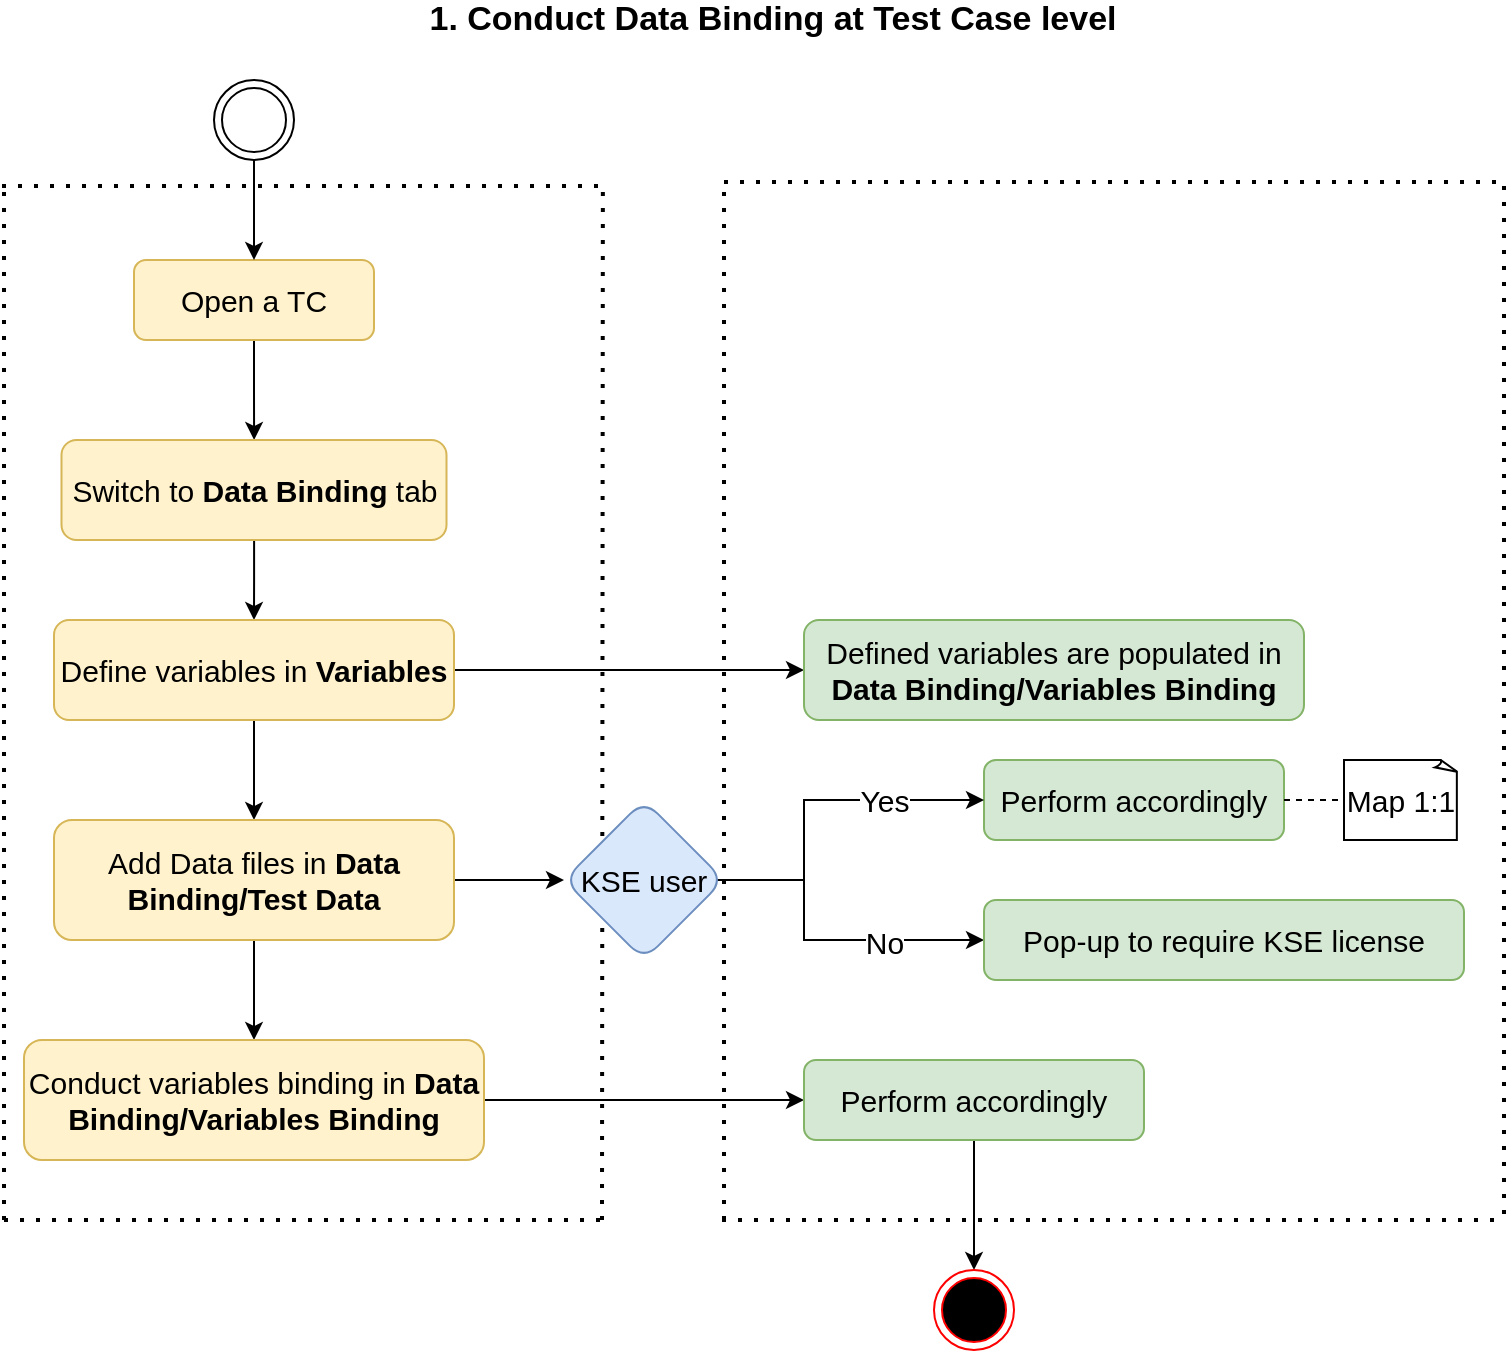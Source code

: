 <mxfile version="16.3.0" type="github" pages="2">
  <diagram id="C5RBs43oDa-KdzZeNtuy" name="conduct-data-binding-at-tc">
    <mxGraphModel dx="1318" dy="1793" grid="1" gridSize="10" guides="1" tooltips="1" connect="1" arrows="1" fold="1" page="1" pageScale="1" pageWidth="827" pageHeight="1169" math="0" shadow="0">
      <root>
        <mxCell id="WIyWlLk6GJQsqaUBKTNV-0" />
        <mxCell id="WIyWlLk6GJQsqaUBKTNV-1" parent="WIyWlLk6GJQsqaUBKTNV-0" />
        <mxCell id="QfkTnqK_QHVf0wzMm1VI-3" value="" style="edgeStyle=orthogonalEdgeStyle;rounded=0;orthogonalLoop=1;jettySize=auto;html=1;fontSize=15;" edge="1" parent="WIyWlLk6GJQsqaUBKTNV-1" source="WIyWlLk6GJQsqaUBKTNV-3" target="WIyWlLk6GJQsqaUBKTNV-7">
          <mxGeometry relative="1" as="geometry" />
        </mxCell>
        <mxCell id="WIyWlLk6GJQsqaUBKTNV-3" value="Open a TC" style="rounded=1;whiteSpace=wrap;html=1;fontSize=15;glass=0;strokeWidth=1;shadow=0;fillColor=#fff2cc;strokeColor=#d6b656;" parent="WIyWlLk6GJQsqaUBKTNV-1" vertex="1">
          <mxGeometry x="165" y="80" width="120" height="40" as="geometry" />
        </mxCell>
        <mxCell id="QfkTnqK_QHVf0wzMm1VI-4" value="" style="edgeStyle=orthogonalEdgeStyle;rounded=0;orthogonalLoop=1;jettySize=auto;html=1;fontSize=15;" edge="1" parent="WIyWlLk6GJQsqaUBKTNV-1" source="WIyWlLk6GJQsqaUBKTNV-7" target="WIyWlLk6GJQsqaUBKTNV-12">
          <mxGeometry relative="1" as="geometry" />
        </mxCell>
        <mxCell id="WIyWlLk6GJQsqaUBKTNV-7" value="Switch to&lt;b style=&quot;font-size: 15px&quot;&gt;&amp;nbsp;Data Binding&lt;/b&gt; tab" style="rounded=1;whiteSpace=wrap;html=1;fontSize=15;glass=0;strokeWidth=1;shadow=0;fillColor=#fff2cc;strokeColor=#d6b656;" parent="WIyWlLk6GJQsqaUBKTNV-1" vertex="1">
          <mxGeometry x="128.75" y="170" width="192.5" height="50" as="geometry" />
        </mxCell>
        <mxCell id="QfkTnqK_QHVf0wzMm1VI-6" value="" style="edgeStyle=orthogonalEdgeStyle;rounded=0;orthogonalLoop=1;jettySize=auto;html=1;fontSize=15;" edge="1" parent="WIyWlLk6GJQsqaUBKTNV-1" source="WIyWlLk6GJQsqaUBKTNV-12" target="QfkTnqK_QHVf0wzMm1VI-5">
          <mxGeometry relative="1" as="geometry" />
        </mxCell>
        <mxCell id="QfkTnqK_QHVf0wzMm1VI-10" value="" style="edgeStyle=orthogonalEdgeStyle;rounded=0;orthogonalLoop=1;jettySize=auto;html=1;fontSize=15;" edge="1" parent="WIyWlLk6GJQsqaUBKTNV-1" source="WIyWlLk6GJQsqaUBKTNV-12" target="QfkTnqK_QHVf0wzMm1VI-9">
          <mxGeometry relative="1" as="geometry" />
        </mxCell>
        <mxCell id="WIyWlLk6GJQsqaUBKTNV-12" value="Define variables in &lt;b style=&quot;font-size: 15px&quot;&gt;Variables&lt;/b&gt;" style="rounded=1;whiteSpace=wrap;html=1;fontSize=15;glass=0;strokeWidth=1;shadow=0;fillColor=#fff2cc;strokeColor=#d6b656;" parent="WIyWlLk6GJQsqaUBKTNV-1" vertex="1">
          <mxGeometry x="125" y="260" width="200" height="50" as="geometry" />
        </mxCell>
        <mxCell id="QfkTnqK_QHVf0wzMm1VI-2" value="" style="edgeStyle=orthogonalEdgeStyle;rounded=0;orthogonalLoop=1;jettySize=auto;html=1;fontSize=15;" edge="1" parent="WIyWlLk6GJQsqaUBKTNV-1" source="QfkTnqK_QHVf0wzMm1VI-1" target="WIyWlLk6GJQsqaUBKTNV-3">
          <mxGeometry relative="1" as="geometry" />
        </mxCell>
        <mxCell id="QfkTnqK_QHVf0wzMm1VI-1" value="" style="ellipse;shape=doubleEllipse;html=1;dashed=0;whitespace=wrap;aspect=fixed;fontSize=15;" vertex="1" parent="WIyWlLk6GJQsqaUBKTNV-1">
          <mxGeometry x="205" y="-10" width="40" height="40" as="geometry" />
        </mxCell>
        <mxCell id="QfkTnqK_QHVf0wzMm1VI-8" value="" style="edgeStyle=orthogonalEdgeStyle;rounded=0;orthogonalLoop=1;jettySize=auto;html=1;fontSize=15;" edge="1" parent="WIyWlLk6GJQsqaUBKTNV-1" source="QfkTnqK_QHVf0wzMm1VI-5" target="QfkTnqK_QHVf0wzMm1VI-7">
          <mxGeometry relative="1" as="geometry" />
        </mxCell>
        <mxCell id="QfkTnqK_QHVf0wzMm1VI-14" value="" style="edgeStyle=orthogonalEdgeStyle;rounded=0;orthogonalLoop=1;jettySize=auto;html=1;fontSize=15;entryX=0;entryY=0.5;entryDx=0;entryDy=0;" edge="1" parent="WIyWlLk6GJQsqaUBKTNV-1" source="QfkTnqK_QHVf0wzMm1VI-5" target="QfkTnqK_QHVf0wzMm1VI-37">
          <mxGeometry relative="1" as="geometry">
            <mxPoint x="360" y="390.0" as="targetPoint" />
          </mxGeometry>
        </mxCell>
        <mxCell id="QfkTnqK_QHVf0wzMm1VI-5" value="Add Data files in &lt;b style=&quot;font-size: 15px;&quot;&gt;Data Binding/Test Data&lt;/b&gt;" style="whiteSpace=wrap;html=1;rounded=1;glass=0;strokeWidth=1;shadow=0;fontSize=15;fillColor=#fff2cc;strokeColor=#d6b656;" vertex="1" parent="WIyWlLk6GJQsqaUBKTNV-1">
          <mxGeometry x="125" y="360" width="200" height="60" as="geometry" />
        </mxCell>
        <mxCell id="QfkTnqK_QHVf0wzMm1VI-22" value="" style="edgeStyle=orthogonalEdgeStyle;rounded=0;orthogonalLoop=1;jettySize=auto;html=1;fontSize=15;" edge="1" parent="WIyWlLk6GJQsqaUBKTNV-1" source="QfkTnqK_QHVf0wzMm1VI-7" target="QfkTnqK_QHVf0wzMm1VI-21">
          <mxGeometry relative="1" as="geometry" />
        </mxCell>
        <mxCell id="QfkTnqK_QHVf0wzMm1VI-7" value="Conduct variables binding in &lt;b style=&quot;font-size: 15px;&quot;&gt;Data Binding/Variables Binding&lt;/b&gt;" style="whiteSpace=wrap;html=1;rounded=1;glass=0;strokeWidth=1;shadow=0;fontSize=15;fillColor=#fff2cc;strokeColor=#d6b656;" vertex="1" parent="WIyWlLk6GJQsqaUBKTNV-1">
          <mxGeometry x="110" y="470" width="230" height="60" as="geometry" />
        </mxCell>
        <mxCell id="QfkTnqK_QHVf0wzMm1VI-9" value="Defined variables are populated in &lt;b style=&quot;font-size: 15px;&quot;&gt;Data Binding/Variables Binding&lt;/b&gt;" style="rounded=1;whiteSpace=wrap;html=1;fontSize=15;glass=0;strokeWidth=1;shadow=0;fillColor=#d5e8d4;strokeColor=#82b366;" vertex="1" parent="WIyWlLk6GJQsqaUBKTNV-1">
          <mxGeometry x="500" y="260" width="250" height="50" as="geometry" />
        </mxCell>
        <mxCell id="QfkTnqK_QHVf0wzMm1VI-19" style="edgeStyle=orthogonalEdgeStyle;rounded=0;orthogonalLoop=1;jettySize=auto;html=1;entryX=0;entryY=0.5;entryDx=0;entryDy=0;fontSize=15;" edge="1" parent="WIyWlLk6GJQsqaUBKTNV-1" target="QfkTnqK_QHVf0wzMm1VI-18">
          <mxGeometry relative="1" as="geometry">
            <mxPoint x="440.0" y="390" as="sourcePoint" />
            <Array as="points">
              <mxPoint x="500" y="390" />
              <mxPoint x="500" y="420" />
            </Array>
          </mxGeometry>
        </mxCell>
        <mxCell id="QfkTnqK_QHVf0wzMm1VI-20" value="No" style="edgeLabel;html=1;align=center;verticalAlign=middle;resizable=0;points=[];fontSize=15;" vertex="1" connectable="0" parent="QfkTnqK_QHVf0wzMm1VI-19">
          <mxGeometry x="-0.003" y="1" relative="1" as="geometry">
            <mxPoint x="39" y="1" as="offset" />
          </mxGeometry>
        </mxCell>
        <mxCell id="QfkTnqK_QHVf0wzMm1VI-15" value="Perform accordingly" style="whiteSpace=wrap;html=1;rounded=1;glass=0;strokeWidth=1;shadow=0;fontSize=15;fillColor=#d5e8d4;strokeColor=#82b366;" vertex="1" parent="WIyWlLk6GJQsqaUBKTNV-1">
          <mxGeometry x="590" y="330" width="150" height="40" as="geometry" />
        </mxCell>
        <mxCell id="QfkTnqK_QHVf0wzMm1VI-18" value="Pop-up to require KSE license" style="whiteSpace=wrap;html=1;rounded=1;glass=0;strokeWidth=1;shadow=0;fontSize=15;fillColor=#d5e8d4;strokeColor=#82b366;" vertex="1" parent="WIyWlLk6GJQsqaUBKTNV-1">
          <mxGeometry x="590" y="400" width="240" height="40" as="geometry" />
        </mxCell>
        <mxCell id="QfkTnqK_QHVf0wzMm1VI-25" value="" style="edgeStyle=orthogonalEdgeStyle;rounded=0;orthogonalLoop=1;jettySize=auto;html=1;fontSize=15;" edge="1" parent="WIyWlLk6GJQsqaUBKTNV-1" source="QfkTnqK_QHVf0wzMm1VI-21" target="QfkTnqK_QHVf0wzMm1VI-24">
          <mxGeometry relative="1" as="geometry" />
        </mxCell>
        <mxCell id="QfkTnqK_QHVf0wzMm1VI-21" value="Perform accordingly" style="whiteSpace=wrap;html=1;rounded=1;glass=0;strokeWidth=1;shadow=0;fontSize=15;fillColor=#d5e8d4;strokeColor=#82b366;" vertex="1" parent="WIyWlLk6GJQsqaUBKTNV-1">
          <mxGeometry x="500" y="480" width="170" height="40" as="geometry" />
        </mxCell>
        <mxCell id="QfkTnqK_QHVf0wzMm1VI-24" value="" style="ellipse;html=1;shape=endState;fillColor=#000000;strokeColor=#ff0000;fontSize=15;" vertex="1" parent="WIyWlLk6GJQsqaUBKTNV-1">
          <mxGeometry x="565" y="585" width="40" height="40" as="geometry" />
        </mxCell>
        <mxCell id="QfkTnqK_QHVf0wzMm1VI-28" value="Map 1:1" style="whiteSpace=wrap;html=1;shape=mxgraph.basic.document;fontSize=15;" vertex="1" parent="WIyWlLk6GJQsqaUBKTNV-1">
          <mxGeometry x="770" y="330" width="57" height="40" as="geometry" />
        </mxCell>
        <mxCell id="QfkTnqK_QHVf0wzMm1VI-32" value="&lt;font style=&quot;font-size: 17px&quot;&gt;1. Conduct Data Binding at Test Case level&lt;/font&gt;" style="text;html=1;align=center;verticalAlign=middle;resizable=0;points=[];autosize=1;strokeColor=none;fillColor=none;fontStyle=1;fontSize=15;" vertex="1" parent="WIyWlLk6GJQsqaUBKTNV-1">
          <mxGeometry x="303.75" y="-50" width="360" height="20" as="geometry" />
        </mxCell>
        <mxCell id="QfkTnqK_QHVf0wzMm1VI-33" value="" style="endArrow=none;dashed=1;html=1;dashPattern=1 3;strokeWidth=2;rounded=0;fontSize=15;" edge="1" parent="WIyWlLk6GJQsqaUBKTNV-1">
          <mxGeometry width="50" height="50" relative="1" as="geometry">
            <mxPoint x="100" y="560" as="sourcePoint" />
            <mxPoint x="400" y="560" as="targetPoint" />
          </mxGeometry>
        </mxCell>
        <mxCell id="QfkTnqK_QHVf0wzMm1VI-34" value="" style="endArrow=none;dashed=1;html=1;dashPattern=1 3;strokeWidth=2;rounded=0;fontSize=15;" edge="1" parent="WIyWlLk6GJQsqaUBKTNV-1">
          <mxGeometry width="50" height="50" relative="1" as="geometry">
            <mxPoint x="100" y="560" as="sourcePoint" />
            <mxPoint x="100" y="40" as="targetPoint" />
          </mxGeometry>
        </mxCell>
        <mxCell id="QfkTnqK_QHVf0wzMm1VI-35" value="" style="endArrow=none;dashed=1;html=1;dashPattern=1 3;strokeWidth=2;rounded=0;fontSize=15;" edge="1" parent="WIyWlLk6GJQsqaUBKTNV-1">
          <mxGeometry width="50" height="50" relative="1" as="geometry">
            <mxPoint x="399" y="560" as="sourcePoint" />
            <mxPoint x="399.44" y="40" as="targetPoint" />
          </mxGeometry>
        </mxCell>
        <mxCell id="QfkTnqK_QHVf0wzMm1VI-36" value="" style="endArrow=none;dashed=1;html=1;dashPattern=1 3;strokeWidth=2;rounded=0;fontSize=15;" edge="1" parent="WIyWlLk6GJQsqaUBKTNV-1">
          <mxGeometry width="50" height="50" relative="1" as="geometry">
            <mxPoint x="99" y="43" as="sourcePoint" />
            <mxPoint x="400" y="43" as="targetPoint" />
          </mxGeometry>
        </mxCell>
        <mxCell id="QfkTnqK_QHVf0wzMm1VI-38" style="edgeStyle=orthogonalEdgeStyle;rounded=0;orthogonalLoop=1;jettySize=auto;html=1;entryX=0;entryY=0.5;entryDx=0;entryDy=0;fontSize=15;" edge="1" parent="WIyWlLk6GJQsqaUBKTNV-1" source="QfkTnqK_QHVf0wzMm1VI-37" target="QfkTnqK_QHVf0wzMm1VI-15">
          <mxGeometry relative="1" as="geometry">
            <Array as="points">
              <mxPoint x="500" y="390" />
              <mxPoint x="500" y="350" />
            </Array>
          </mxGeometry>
        </mxCell>
        <mxCell id="QfkTnqK_QHVf0wzMm1VI-39" value="Yes" style="edgeLabel;html=1;align=center;verticalAlign=middle;resizable=0;points=[];fontSize=15;" vertex="1" connectable="0" parent="QfkTnqK_QHVf0wzMm1VI-38">
          <mxGeometry x="0.489" relative="1" as="geometry">
            <mxPoint x="-7" as="offset" />
          </mxGeometry>
        </mxCell>
        <mxCell id="QfkTnqK_QHVf0wzMm1VI-37" value="KSE user" style="rhombus;whiteSpace=wrap;html=1;rounded=1;glass=0;strokeWidth=1;shadow=0;fontSize=15;fillColor=#dae8fc;strokeColor=#6c8ebf;" vertex="1" parent="WIyWlLk6GJQsqaUBKTNV-1">
          <mxGeometry x="380" y="350" width="80" height="80" as="geometry" />
        </mxCell>
        <mxCell id="QfkTnqK_QHVf0wzMm1VI-40" value="" style="endArrow=none;dashed=1;html=1;dashPattern=1 3;strokeWidth=2;rounded=0;fontSize=15;" edge="1" parent="WIyWlLk6GJQsqaUBKTNV-1">
          <mxGeometry width="50" height="50" relative="1" as="geometry">
            <mxPoint x="460" y="560" as="sourcePoint" />
            <mxPoint x="460" y="40" as="targetPoint" />
          </mxGeometry>
        </mxCell>
        <mxCell id="QfkTnqK_QHVf0wzMm1VI-41" value="" style="endArrow=none;dashed=1;html=1;dashPattern=1 3;strokeWidth=2;rounded=0;fontSize=15;" edge="1" parent="WIyWlLk6GJQsqaUBKTNV-1">
          <mxGeometry width="50" height="50" relative="1" as="geometry">
            <mxPoint x="460" y="41" as="sourcePoint" />
            <mxPoint x="850" y="41" as="targetPoint" />
          </mxGeometry>
        </mxCell>
        <mxCell id="QfkTnqK_QHVf0wzMm1VI-42" value="" style="endArrow=none;dashed=1;html=1;dashPattern=1 3;strokeWidth=2;rounded=0;fontSize=15;" edge="1" parent="WIyWlLk6GJQsqaUBKTNV-1">
          <mxGeometry width="50" height="50" relative="1" as="geometry">
            <mxPoint x="850" y="557" as="sourcePoint" />
            <mxPoint x="850" y="37" as="targetPoint" />
          </mxGeometry>
        </mxCell>
        <mxCell id="QfkTnqK_QHVf0wzMm1VI-43" value="" style="endArrow=none;dashed=1;html=1;dashPattern=1 3;strokeWidth=2;rounded=0;fontSize=15;" edge="1" parent="WIyWlLk6GJQsqaUBKTNV-1">
          <mxGeometry width="50" height="50" relative="1" as="geometry">
            <mxPoint x="459" y="560" as="sourcePoint" />
            <mxPoint x="850" y="560" as="targetPoint" />
          </mxGeometry>
        </mxCell>
        <mxCell id="QfkTnqK_QHVf0wzMm1VI-46" value="" style="endArrow=none;dashed=1;html=1;rounded=0;fontSize=15;exitX=1;exitY=0.5;exitDx=0;exitDy=0;entryX=0;entryY=0.5;entryDx=0;entryDy=0;entryPerimeter=0;" edge="1" parent="WIyWlLk6GJQsqaUBKTNV-1" source="QfkTnqK_QHVf0wzMm1VI-15" target="QfkTnqK_QHVf0wzMm1VI-28">
          <mxGeometry width="50" height="50" relative="1" as="geometry">
            <mxPoint x="420" y="300" as="sourcePoint" />
            <mxPoint x="470" y="250" as="targetPoint" />
          </mxGeometry>
        </mxCell>
      </root>
    </mxGraphModel>
  </diagram>
  <diagram id="1cekGYw0_-Q41T10hkjc" name="backward-compatible">
    <mxGraphModel dx="873" dy="1915" grid="1" gridSize="10" guides="1" tooltips="1" connect="1" arrows="1" fold="1" page="1" pageScale="1" pageWidth="850" pageHeight="1100" math="0" shadow="0">
      <root>
        <mxCell id="G7K1ntuhQkjRjKOpwgsV-0" />
        <mxCell id="G7K1ntuhQkjRjKOpwgsV-1" parent="G7K1ntuhQkjRjKOpwgsV-0" />
        <mxCell id="ChAdXzxrMKeNjNrX0plX-0" value="&lt;font style=&quot;font-size: 15px&quot;&gt;2. Backward Compatible&lt;/font&gt;" style="text;html=1;align=center;verticalAlign=middle;resizable=0;points=[];autosize=1;strokeColor=none;fillColor=none;fontStyle=1;fontSize=15;" vertex="1" parent="G7K1ntuhQkjRjKOpwgsV-1">
          <mxGeometry x="1630" y="-20" width="190" height="20" as="geometry" />
        </mxCell>
        <mxCell id="ChAdXzxrMKeNjNrX0plX-1" value="" style="edgeStyle=orthogonalEdgeStyle;rounded=0;orthogonalLoop=1;jettySize=auto;html=1;fontSize=15;" edge="1" parent="G7K1ntuhQkjRjKOpwgsV-1" source="ChAdXzxrMKeNjNrX0plX-2" target="ChAdXzxrMKeNjNrX0plX-4">
          <mxGeometry relative="1" as="geometry" />
        </mxCell>
        <mxCell id="ChAdXzxrMKeNjNrX0plX-2" value="Open a TC" style="rounded=1;whiteSpace=wrap;html=1;fontSize=15;glass=0;strokeWidth=1;shadow=0;fillColor=#fff2cc;strokeColor=#d6b656;" vertex="1" parent="G7K1ntuhQkjRjKOpwgsV-1">
          <mxGeometry x="1060" y="40" width="120" height="40" as="geometry" />
        </mxCell>
        <mxCell id="ChAdXzxrMKeNjNrX0plX-3" value="" style="edgeStyle=orthogonalEdgeStyle;rounded=0;orthogonalLoop=1;jettySize=auto;html=1;fontSize=15;" edge="1" parent="G7K1ntuhQkjRjKOpwgsV-1">
          <mxGeometry relative="1" as="geometry">
            <mxPoint x="1200" y="176" as="sourcePoint" />
            <mxPoint x="1530" y="136" as="targetPoint" />
            <Array as="points">
              <mxPoint x="1200" y="96" />
              <mxPoint x="1500" y="96" />
              <mxPoint x="1500" y="136" />
            </Array>
          </mxGeometry>
        </mxCell>
        <mxCell id="ChAdXzxrMKeNjNrX0plX-4" value="Add TC to TS" style="rounded=1;whiteSpace=wrap;html=1;fontSize=15;glass=0;strokeWidth=1;shadow=0;fillColor=#fff2cc;strokeColor=#d6b656;" vertex="1" parent="G7K1ntuhQkjRjKOpwgsV-1">
          <mxGeometry x="1060" y="194" width="120" height="40" as="geometry" />
        </mxCell>
        <mxCell id="ChAdXzxrMKeNjNrX0plX-5" value="2.1. New project:&lt;br&gt;a. TC has data binding, TS not&amp;nbsp;" style="edgeLabel;html=1;align=left;verticalAlign=middle;resizable=0;points=[];fontSize=15;" vertex="1" connectable="0" parent="G7K1ntuhQkjRjKOpwgsV-1">
          <mxGeometry x="1241.004" y="96" as="geometry" />
        </mxCell>
        <mxCell id="g6Rv6Hhnv-sXQ9xXqwC8-19" value="" style="edgeStyle=orthogonalEdgeStyle;rounded=0;orthogonalLoop=1;jettySize=auto;html=1;fontSize=16;" edge="1" parent="G7K1ntuhQkjRjKOpwgsV-1" source="ChAdXzxrMKeNjNrX0plX-7" target="g6Rv6Hhnv-sXQ9xXqwC8-18">
          <mxGeometry relative="1" as="geometry" />
        </mxCell>
        <mxCell id="ChAdXzxrMKeNjNrX0plX-7" value="Default state: &lt;br&gt;Use data binding at TS" style="rounded=1;whiteSpace=wrap;html=1;fontSize=15;glass=0;strokeWidth=1;shadow=0;fillColor=#d5e8d4;strokeColor=#82b366;" vertex="1" parent="G7K1ntuhQkjRjKOpwgsV-1">
          <mxGeometry x="1701" y="230" width="190" height="50" as="geometry" />
        </mxCell>
        <mxCell id="ChAdXzxrMKeNjNrX0plX-8" value="2.2. Existing project:&lt;br&gt;a. TC has no data binding, TS has&amp;nbsp;" style="edgeLabel;html=1;align=left;verticalAlign=middle;resizable=0;points=[];fontSize=15;" vertex="1" connectable="0" parent="G7K1ntuhQkjRjKOpwgsV-1">
          <mxGeometry x="1241.004" y="250" as="geometry" />
        </mxCell>
        <mxCell id="ChAdXzxrMKeNjNrX0plX-9" style="edgeStyle=orthogonalEdgeStyle;rounded=0;orthogonalLoop=1;jettySize=auto;html=1;entryX=0;entryY=0.5;entryDx=0;entryDy=0;fontSize=15;" edge="1" parent="G7K1ntuhQkjRjKOpwgsV-1">
          <mxGeometry relative="1" as="geometry">
            <mxPoint x="1550.0" y="144" as="sourcePoint" />
            <mxPoint x="1700" y="174" as="targetPoint" />
            <Array as="points">
              <mxPoint x="1550" y="140" />
              <mxPoint x="1610" y="140" />
              <mxPoint x="1610" y="174" />
            </Array>
          </mxGeometry>
        </mxCell>
        <mxCell id="ChAdXzxrMKeNjNrX0plX-10" value="No" style="edgeLabel;html=1;align=center;verticalAlign=middle;resizable=0;points=[];fontSize=15;" vertex="1" connectable="0" parent="ChAdXzxrMKeNjNrX0plX-9">
          <mxGeometry x="-0.003" y="1" relative="1" as="geometry">
            <mxPoint x="43" y="4" as="offset" />
          </mxGeometry>
        </mxCell>
        <mxCell id="ChAdXzxrMKeNjNrX0plX-11" style="edgeStyle=orthogonalEdgeStyle;rounded=0;orthogonalLoop=1;jettySize=auto;html=1;entryX=0;entryY=0.5;entryDx=0;entryDy=0;fontSize=15;" edge="1" parent="G7K1ntuhQkjRjKOpwgsV-1" source="ChAdXzxrMKeNjNrX0plX-20">
          <mxGeometry relative="1" as="geometry">
            <mxPoint x="1550" y="76.0" as="sourcePoint" />
            <mxPoint x="1700" y="91" as="targetPoint" />
            <Array as="points">
              <mxPoint x="1610" y="140" />
              <mxPoint x="1610" y="91" />
            </Array>
          </mxGeometry>
        </mxCell>
        <mxCell id="ChAdXzxrMKeNjNrX0plX-12" value="Yes" style="edgeLabel;html=1;align=center;verticalAlign=middle;resizable=0;points=[];fontSize=15;" vertex="1" connectable="0" parent="ChAdXzxrMKeNjNrX0plX-11">
          <mxGeometry x="0.489" relative="1" as="geometry">
            <mxPoint x="-5" y="-1" as="offset" />
          </mxGeometry>
        </mxCell>
        <mxCell id="g6Rv6Hhnv-sXQ9xXqwC8-11" value="" style="edgeStyle=orthogonalEdgeStyle;rounded=0;orthogonalLoop=1;jettySize=auto;html=1;fontSize=16;" edge="1" parent="G7K1ntuhQkjRjKOpwgsV-1">
          <mxGeometry relative="1" as="geometry">
            <mxPoint x="1890" y="91" as="sourcePoint" />
            <mxPoint x="1943" y="91" as="targetPoint" />
          </mxGeometry>
        </mxCell>
        <mxCell id="ChAdXzxrMKeNjNrX0plX-13" value="Default state: &lt;br&gt;Use data binding at TC" style="rounded=1;whiteSpace=wrap;html=1;fontSize=15;glass=0;strokeWidth=1;shadow=0;fillColor=#d5e8d4;strokeColor=#82b366;" vertex="1" parent="G7K1ntuhQkjRjKOpwgsV-1">
          <mxGeometry x="1700" y="68.5" width="190" height="50" as="geometry" />
        </mxCell>
        <mxCell id="ChAdXzxrMKeNjNrX0plX-14" value="" style="edgeStyle=orthogonalEdgeStyle;rounded=0;orthogonalLoop=1;jettySize=auto;html=1;fontSize=15;" edge="1" parent="G7K1ntuhQkjRjKOpwgsV-1" source="ChAdXzxrMKeNjNrX0plX-15" target="ChAdXzxrMKeNjNrX0plX-16">
          <mxGeometry relative="1" as="geometry" />
        </mxCell>
        <mxCell id="ChAdXzxrMKeNjNrX0plX-15" value="Default state: &lt;br&gt;Use data binding at TC" style="rounded=1;whiteSpace=wrap;html=1;fontSize=15;glass=0;strokeWidth=1;shadow=0;fillColor=#d5e8d4;strokeColor=#82b366;" vertex="1" parent="G7K1ntuhQkjRjKOpwgsV-1">
          <mxGeometry x="1700" y="144" width="190" height="50" as="geometry" />
        </mxCell>
        <mxCell id="ChAdXzxrMKeNjNrX0plX-16" value="Pop-up to require KSE license" style="rounded=1;whiteSpace=wrap;html=1;fontSize=15;glass=0;strokeWidth=1;shadow=0;fillColor=#d5e8d4;strokeColor=#82b366;" vertex="1" parent="G7K1ntuhQkjRjKOpwgsV-1">
          <mxGeometry x="1943" y="144" width="217" height="50" as="geometry" />
        </mxCell>
        <mxCell id="ChAdXzxrMKeNjNrX0plX-17" value="Shadow edit area at TS" style="whiteSpace=wrap;html=1;shape=mxgraph.basic.document;fontSize=15;" vertex="1" parent="G7K1ntuhQkjRjKOpwgsV-1">
          <mxGeometry x="2190" y="134" width="170" height="40" as="geometry" />
        </mxCell>
        <mxCell id="ChAdXzxrMKeNjNrX0plX-18" value="" style="endArrow=none;dashed=1;html=1;rounded=0;fontSize=15;exitX=1;exitY=0.5;exitDx=0;exitDy=0;entryX=0;entryY=0.5;entryDx=0;entryDy=0;entryPerimeter=0;" edge="1" parent="G7K1ntuhQkjRjKOpwgsV-1" source="ChAdXzxrMKeNjNrX0plX-16" target="ChAdXzxrMKeNjNrX0plX-17">
          <mxGeometry width="50" height="50" relative="1" as="geometry">
            <mxPoint x="2170" y="171" as="sourcePoint" />
            <mxPoint x="1900" y="71" as="targetPoint" />
          </mxGeometry>
        </mxCell>
        <mxCell id="ChAdXzxrMKeNjNrX0plX-19" value="" style="endArrow=classic;html=1;rounded=0;fontSize=15;" edge="1" parent="G7K1ntuhQkjRjKOpwgsV-1">
          <mxGeometry width="50" height="50" relative="1" as="geometry">
            <mxPoint x="1200" y="176" as="sourcePoint" />
            <mxPoint x="1570" y="136" as="targetPoint" />
            <Array as="points">
              <mxPoint x="1500" y="176" />
              <mxPoint x="1500" y="136" />
              <mxPoint x="1560" y="136" />
            </Array>
          </mxGeometry>
        </mxCell>
        <mxCell id="ChAdXzxrMKeNjNrX0plX-20" value="KSE" style="rhombus;whiteSpace=wrap;html=1;fontSize=15;fillColor=#dae8fc;strokeColor=#6c8ebf;rounded=1;glass=0;strokeWidth=1;shadow=0;" vertex="1" parent="G7K1ntuhQkjRjKOpwgsV-1">
          <mxGeometry x="1510" y="96" width="80" height="80" as="geometry" />
        </mxCell>
        <mxCell id="ChAdXzxrMKeNjNrX0plX-21" value="2.1. New project:&lt;br&gt;b. TC &amp;amp; TS has no data binding&amp;nbsp;" style="edgeLabel;html=1;align=left;verticalAlign=middle;resizable=0;points=[];fontSize=15;" vertex="1" connectable="0" parent="G7K1ntuhQkjRjKOpwgsV-1">
          <mxGeometry x="1241.004" y="176" as="geometry" />
        </mxCell>
        <mxCell id="g6Rv6Hhnv-sXQ9xXqwC8-15" style="edgeStyle=orthogonalEdgeStyle;rounded=0;orthogonalLoop=1;jettySize=auto;html=1;entryX=0;entryY=0.5;entryDx=0;entryDy=0;fontSize=16;" edge="1" parent="G7K1ntuhQkjRjKOpwgsV-1">
          <mxGeometry relative="1" as="geometry">
            <mxPoint x="1890" y="337.5" as="sourcePoint" />
            <mxPoint x="1943" y="337.5" as="targetPoint" />
          </mxGeometry>
        </mxCell>
        <mxCell id="g6Rv6Hhnv-sXQ9xXqwC8-8" value="&lt;span style=&quot;font-size: 15px&quot;&gt;Default state:&lt;/span&gt;&lt;br style=&quot;font-size: 15px&quot;&gt;&lt;span style=&quot;font-size: 15px&quot;&gt;Use data binding at TS&lt;/span&gt;" style="rounded=1;whiteSpace=wrap;html=1;fontSize=16;fillColor=#d5e8d4;strokeColor=#82b366;" vertex="1" parent="G7K1ntuhQkjRjKOpwgsV-1">
          <mxGeometry x="1701" y="314" width="190" height="50" as="geometry" />
        </mxCell>
        <mxCell id="g6Rv6Hhnv-sXQ9xXqwC8-10" value="Perform accordingly" style="whiteSpace=wrap;html=1;fontSize=15;fillColor=#d5e8d4;strokeColor=#82b366;rounded=1;glass=0;strokeWidth=1;shadow=0;" vertex="1" parent="G7K1ntuhQkjRjKOpwgsV-1">
          <mxGeometry x="1943" y="73.5" width="155" height="45" as="geometry" />
        </mxCell>
        <mxCell id="g6Rv6Hhnv-sXQ9xXqwC8-12" value="Perform accordingly" style="whiteSpace=wrap;html=1;fontSize=15;fillColor=#d5e8d4;strokeColor=#82b366;rounded=1;glass=0;strokeWidth=1;shadow=0;" vertex="1" parent="G7K1ntuhQkjRjKOpwgsV-1">
          <mxGeometry x="1943" y="316.5" width="155" height="45" as="geometry" />
        </mxCell>
        <mxCell id="g6Rv6Hhnv-sXQ9xXqwC8-18" value="Select which kind of Data Binding will be used to execute the test" style="rounded=1;whiteSpace=wrap;html=1;fontSize=15;glass=0;strokeWidth=1;shadow=0;fillColor=#d5e8d4;strokeColor=#82b366;" vertex="1" parent="G7K1ntuhQkjRjKOpwgsV-1">
          <mxGeometry x="1943" y="230" width="247" height="50" as="geometry" />
        </mxCell>
        <mxCell id="g6Rv6Hhnv-sXQ9xXqwC8-20" value="2.2. Existing project:&lt;br&gt;b. TC &amp;amp; TS has data binding" style="edgeLabel;html=1;align=left;verticalAlign=middle;resizable=0;points=[];fontSize=15;" vertex="1" connectable="0" parent="G7K1ntuhQkjRjKOpwgsV-1">
          <mxGeometry x="1241.004" y="337" as="geometry" />
        </mxCell>
        <mxCell id="g6Rv6Hhnv-sXQ9xXqwC8-30" value="" style="endArrow=none;html=1;rounded=0;fontSize=16;" edge="1" parent="G7K1ntuhQkjRjKOpwgsV-1">
          <mxGeometry width="50" height="50" relative="1" as="geometry">
            <mxPoint x="1230" y="340" as="sourcePoint" />
            <mxPoint x="1200" y="230" as="targetPoint" />
            <Array as="points">
              <mxPoint x="1200" y="340" />
            </Array>
          </mxGeometry>
        </mxCell>
        <mxCell id="g6Rv6Hhnv-sXQ9xXqwC8-32" value="" style="endArrow=none;html=1;rounded=0;fontSize=16;exitX=1;exitY=0.5;exitDx=0;exitDy=0;" edge="1" parent="G7K1ntuhQkjRjKOpwgsV-1" source="ChAdXzxrMKeNjNrX0plX-4">
          <mxGeometry width="50" height="50" relative="1" as="geometry">
            <mxPoint x="1300" y="340" as="sourcePoint" />
            <mxPoint x="1200" y="300" as="targetPoint" />
            <Array as="points">
              <mxPoint x="1200" y="214" />
            </Array>
          </mxGeometry>
        </mxCell>
        <mxCell id="g6Rv6Hhnv-sXQ9xXqwC8-34" value="" style="endArrow=none;html=1;rounded=0;fontSize=16;" edge="1" parent="G7K1ntuhQkjRjKOpwgsV-1">
          <mxGeometry width="50" height="50" relative="1" as="geometry">
            <mxPoint x="1440" y="340" as="sourcePoint" />
            <mxPoint x="1500" y="250" as="targetPoint" />
            <Array as="points">
              <mxPoint x="1500" y="340" />
              <mxPoint x="1500" y="307" />
            </Array>
          </mxGeometry>
        </mxCell>
        <mxCell id="g6Rv6Hhnv-sXQ9xXqwC8-47" value="" style="endArrow=none;html=1;rounded=0;fontSize=16;" edge="1" parent="G7K1ntuhQkjRjKOpwgsV-1">
          <mxGeometry width="50" height="50" relative="1" as="geometry">
            <mxPoint x="1200" y="240" as="sourcePoint" />
            <mxPoint x="1200" y="170" as="targetPoint" />
          </mxGeometry>
        </mxCell>
        <mxCell id="g6Rv6Hhnv-sXQ9xXqwC8-49" value="" style="endArrow=none;html=1;rounded=0;fontSize=16;" edge="1" parent="G7K1ntuhQkjRjKOpwgsV-1">
          <mxGeometry width="50" height="50" relative="1" as="geometry">
            <mxPoint x="1200" y="250" as="sourcePoint" />
            <mxPoint x="1230" y="250" as="targetPoint" />
          </mxGeometry>
        </mxCell>
        <mxCell id="g6Rv6Hhnv-sXQ9xXqwC8-51" value="" style="endArrow=none;html=1;rounded=0;fontSize=16;" edge="1" parent="G7K1ntuhQkjRjKOpwgsV-1">
          <mxGeometry width="50" height="50" relative="1" as="geometry">
            <mxPoint x="1470" y="250" as="sourcePoint" />
            <mxPoint x="1500" y="250" as="targetPoint" />
          </mxGeometry>
        </mxCell>
        <mxCell id="g6Rv6Hhnv-sXQ9xXqwC8-53" value="" style="endArrow=none;html=1;rounded=0;fontSize=16;entryX=0;entryY=0.5;entryDx=0;entryDy=0;" edge="1" parent="G7K1ntuhQkjRjKOpwgsV-1" target="g6Rv6Hhnv-sXQ9xXqwC8-70">
          <mxGeometry width="50" height="50" relative="1" as="geometry">
            <mxPoint x="1500" y="297" as="sourcePoint" />
            <mxPoint x="1530" y="319" as="targetPoint" />
          </mxGeometry>
        </mxCell>
        <mxCell id="g6Rv6Hhnv-sXQ9xXqwC8-59" value="" style="endArrow=classic;html=1;rounded=0;fontSize=16;entryX=0;entryY=0.5;entryDx=0;entryDy=0;" edge="1" parent="G7K1ntuhQkjRjKOpwgsV-1" target="ChAdXzxrMKeNjNrX0plX-7">
          <mxGeometry width="50" height="50" relative="1" as="geometry">
            <mxPoint x="1580" y="300" as="sourcePoint" />
            <mxPoint x="1710" y="145" as="targetPoint" />
            <Array as="points">
              <mxPoint x="1610" y="300" />
              <mxPoint x="1610" y="255" />
            </Array>
          </mxGeometry>
        </mxCell>
        <mxCell id="g6Rv6Hhnv-sXQ9xXqwC8-60" value="&lt;font style=&quot;font-size: 15px&quot;&gt;Yes&lt;/font&gt;" style="edgeLabel;html=1;align=center;verticalAlign=middle;resizable=0;points=[];fontSize=16;" vertex="1" connectable="0" parent="g6Rv6Hhnv-sXQ9xXqwC8-59">
          <mxGeometry x="0.472" y="1" relative="1" as="geometry">
            <mxPoint as="offset" />
          </mxGeometry>
        </mxCell>
        <mxCell id="g6Rv6Hhnv-sXQ9xXqwC8-70" value="&lt;font style=&quot;font-size: 16px&quot;&gt;KSE&lt;/font&gt;" style="rhombus;whiteSpace=wrap;html=1;fontSize=17;rounded=1;fillColor=#dae8fc;strokeColor=#6c8ebf;" vertex="1" parent="G7K1ntuhQkjRjKOpwgsV-1">
          <mxGeometry x="1510" y="257" width="80" height="80" as="geometry" />
        </mxCell>
        <mxCell id="g6Rv6Hhnv-sXQ9xXqwC8-72" value="" style="endArrow=classic;html=1;rounded=0;fontSize=15;entryX=0;entryY=0.5;entryDx=0;entryDy=0;" edge="1" parent="G7K1ntuhQkjRjKOpwgsV-1" target="g6Rv6Hhnv-sXQ9xXqwC8-8">
          <mxGeometry width="50" height="50" relative="1" as="geometry">
            <mxPoint x="1610" y="300" as="sourcePoint" />
            <mxPoint x="1830" y="240" as="targetPoint" />
            <Array as="points">
              <mxPoint x="1610" y="340" />
            </Array>
          </mxGeometry>
        </mxCell>
        <mxCell id="g6Rv6Hhnv-sXQ9xXqwC8-73" value="" style="edgeLabel;html=1;align=center;verticalAlign=middle;resizable=0;points=[];fontSize=15;" vertex="1" connectable="0" parent="g6Rv6Hhnv-sXQ9xXqwC8-72">
          <mxGeometry x="0.364" y="2" relative="1" as="geometry">
            <mxPoint as="offset" />
          </mxGeometry>
        </mxCell>
        <mxCell id="g6Rv6Hhnv-sXQ9xXqwC8-74" value="o" style="edgeLabel;html=1;align=center;verticalAlign=middle;resizable=0;points=[];fontSize=15;" vertex="1" connectable="0" parent="g6Rv6Hhnv-sXQ9xXqwC8-72">
          <mxGeometry x="0.246" y="-1" relative="1" as="geometry">
            <mxPoint as="offset" />
          </mxGeometry>
        </mxCell>
        <mxCell id="g6Rv6Hhnv-sXQ9xXqwC8-75" value="No" style="edgeLabel;html=1;align=center;verticalAlign=middle;resizable=0;points=[];fontSize=15;" vertex="1" connectable="0" parent="g6Rv6Hhnv-sXQ9xXqwC8-72">
          <mxGeometry x="0.152" y="-2" relative="1" as="geometry">
            <mxPoint x="7" y="-3" as="offset" />
          </mxGeometry>
        </mxCell>
      </root>
    </mxGraphModel>
  </diagram>
</mxfile>

